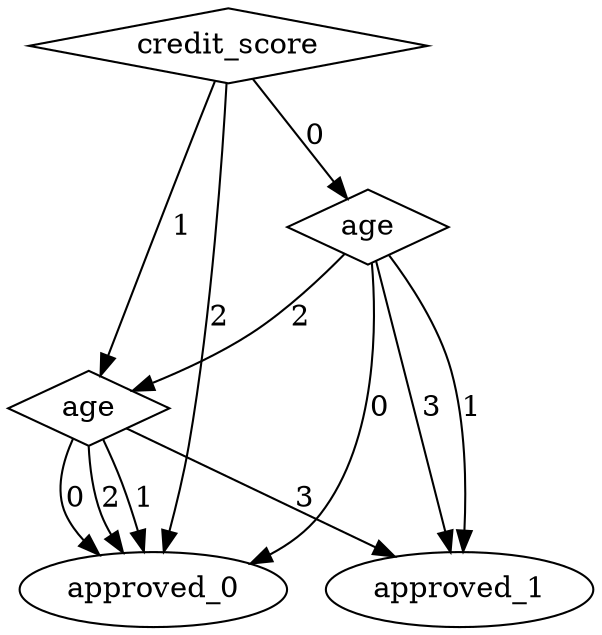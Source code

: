 digraph {
node [label=approved_1,style=""] approved_1
node [label=approved_0,style=""] approved_0
node [label=approved_0,style=""] approved_0
node [label=approved_0,style=""] approved_0
node [label=approved_1,style=""] approved_1
node [label=approved_1,style=""] approved_1
node [label=approved_0,style=""] approved_0
node [label=approved_0,style=""] approved_0
node [label=age,shape="diamond",style=""] 2
node [label=age,shape="diamond",style=""] 1
node [label=credit_score,shape="diamond",style=""] 0

2 -> approved_1 [label="3"]
2 -> approved_0 [label="2"]
2 -> approved_0 [label="1"]
2 -> approved_0 [label="0"]
1 -> approved_1 [label="3"]
1 -> 2 [label="2"]
1 -> approved_1 [label="1"]
1 -> approved_0 [label="0"]
0 -> approved_0 [label="2"]
0 -> 2 [label="1"]
0 -> 1 [label="0"]
}